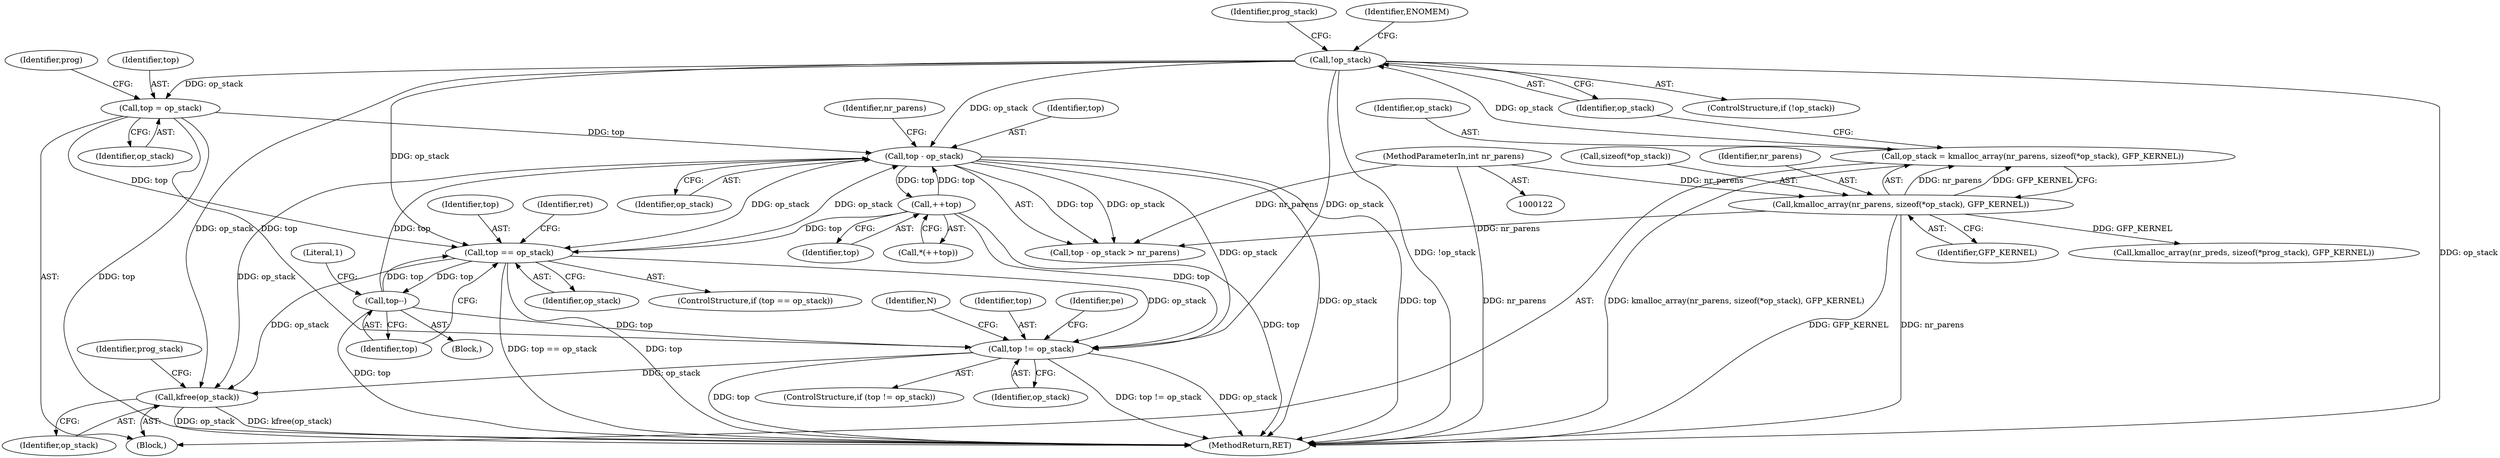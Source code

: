 digraph "0_linux_81f9c4e4177d31ced6f52a89bb70e93bfb77ca03_1@API" {
"1000617" [label="(Call,kfree(op_stack))"];
"1000455" [label="(Call,top != op_stack)"];
"1000252" [label="(Call,++top)"];
"1000242" [label="(Call,top - op_stack)"];
"1000451" [label="(Call,top--)"];
"1000436" [label="(Call,top == op_stack)"];
"1000211" [label="(Call,top = op_stack)"];
"1000169" [label="(Call,!op_stack)"];
"1000160" [label="(Call,op_stack = kmalloc_array(nr_parens, sizeof(*op_stack), GFP_KERNEL))"];
"1000162" [label="(Call,kmalloc_array(nr_parens, sizeof(*op_stack), GFP_KERNEL))"];
"1000124" [label="(MethodParameterIn,int nr_parens)"];
"1000438" [label="(Identifier,op_stack)"];
"1000244" [label="(Identifier,op_stack)"];
"1000618" [label="(Identifier,op_stack)"];
"1000162" [label="(Call,kmalloc_array(nr_parens, sizeof(*op_stack), GFP_KERNEL))"];
"1000457" [label="(Identifier,op_stack)"];
"1000468" [label="(Identifier,N)"];
"1000452" [label="(Identifier,top)"];
"1000330" [label="(Block,)"];
"1000168" [label="(ControlStructure,if (!op_stack))"];
"1000242" [label="(Call,top - op_stack)"];
"1000163" [label="(Identifier,nr_parens)"];
"1000436" [label="(Call,top == op_stack)"];
"1000251" [label="(Call,*(++top))"];
"1000170" [label="(Identifier,op_stack)"];
"1000161" [label="(Identifier,op_stack)"];
"1000253" [label="(Identifier,top)"];
"1000129" [label="(Block,)"];
"1000456" [label="(Identifier,top)"];
"1000176" [label="(Identifier,prog_stack)"];
"1000177" [label="(Call,kmalloc_array(nr_preds, sizeof(*prog_stack), GFP_KERNEL))"];
"1000164" [label="(Call,sizeof(*op_stack))"];
"1000160" [label="(Call,op_stack = kmalloc_array(nr_parens, sizeof(*op_stack), GFP_KERNEL))"];
"1000169" [label="(Call,!op_stack)"];
"1000174" [label="(Identifier,ENOMEM)"];
"1000252" [label="(Call,++top)"];
"1000626" [label="(MethodReturn,RET)"];
"1000211" [label="(Call,top = op_stack)"];
"1000620" [label="(Identifier,prog_stack)"];
"1000241" [label="(Call,top - op_stack > nr_parens)"];
"1000617" [label="(Call,kfree(op_stack))"];
"1000329" [label="(Literal,1)"];
"1000437" [label="(Identifier,top)"];
"1000212" [label="(Identifier,top)"];
"1000167" [label="(Identifier,GFP_KERNEL)"];
"1000460" [label="(Identifier,pe)"];
"1000454" [label="(ControlStructure,if (top != op_stack))"];
"1000451" [label="(Call,top--)"];
"1000243" [label="(Identifier,top)"];
"1000455" [label="(Call,top != op_stack)"];
"1000245" [label="(Identifier,nr_parens)"];
"1000435" [label="(ControlStructure,if (top == op_stack))"];
"1000213" [label="(Identifier,op_stack)"];
"1000124" [label="(MethodParameterIn,int nr_parens)"];
"1000441" [label="(Identifier,ret)"];
"1000215" [label="(Identifier,prog)"];
"1000617" -> "1000129"  [label="AST: "];
"1000617" -> "1000618"  [label="CFG: "];
"1000618" -> "1000617"  [label="AST: "];
"1000620" -> "1000617"  [label="CFG: "];
"1000617" -> "1000626"  [label="DDG: op_stack"];
"1000617" -> "1000626"  [label="DDG: kfree(op_stack)"];
"1000455" -> "1000617"  [label="DDG: op_stack"];
"1000436" -> "1000617"  [label="DDG: op_stack"];
"1000242" -> "1000617"  [label="DDG: op_stack"];
"1000169" -> "1000617"  [label="DDG: op_stack"];
"1000455" -> "1000454"  [label="AST: "];
"1000455" -> "1000457"  [label="CFG: "];
"1000456" -> "1000455"  [label="AST: "];
"1000457" -> "1000455"  [label="AST: "];
"1000460" -> "1000455"  [label="CFG: "];
"1000468" -> "1000455"  [label="CFG: "];
"1000455" -> "1000626"  [label="DDG: top != op_stack"];
"1000455" -> "1000626"  [label="DDG: op_stack"];
"1000455" -> "1000626"  [label="DDG: top"];
"1000252" -> "1000455"  [label="DDG: top"];
"1000451" -> "1000455"  [label="DDG: top"];
"1000211" -> "1000455"  [label="DDG: top"];
"1000436" -> "1000455"  [label="DDG: op_stack"];
"1000242" -> "1000455"  [label="DDG: op_stack"];
"1000169" -> "1000455"  [label="DDG: op_stack"];
"1000252" -> "1000251"  [label="AST: "];
"1000252" -> "1000253"  [label="CFG: "];
"1000253" -> "1000252"  [label="AST: "];
"1000251" -> "1000252"  [label="CFG: "];
"1000252" -> "1000626"  [label="DDG: top"];
"1000252" -> "1000242"  [label="DDG: top"];
"1000242" -> "1000252"  [label="DDG: top"];
"1000252" -> "1000436"  [label="DDG: top"];
"1000242" -> "1000241"  [label="AST: "];
"1000242" -> "1000244"  [label="CFG: "];
"1000243" -> "1000242"  [label="AST: "];
"1000244" -> "1000242"  [label="AST: "];
"1000245" -> "1000242"  [label="CFG: "];
"1000242" -> "1000626"  [label="DDG: op_stack"];
"1000242" -> "1000626"  [label="DDG: top"];
"1000242" -> "1000241"  [label="DDG: top"];
"1000242" -> "1000241"  [label="DDG: op_stack"];
"1000451" -> "1000242"  [label="DDG: top"];
"1000211" -> "1000242"  [label="DDG: top"];
"1000436" -> "1000242"  [label="DDG: op_stack"];
"1000169" -> "1000242"  [label="DDG: op_stack"];
"1000242" -> "1000436"  [label="DDG: op_stack"];
"1000451" -> "1000330"  [label="AST: "];
"1000451" -> "1000452"  [label="CFG: "];
"1000452" -> "1000451"  [label="AST: "];
"1000329" -> "1000451"  [label="CFG: "];
"1000451" -> "1000626"  [label="DDG: top"];
"1000451" -> "1000436"  [label="DDG: top"];
"1000436" -> "1000451"  [label="DDG: top"];
"1000436" -> "1000435"  [label="AST: "];
"1000436" -> "1000438"  [label="CFG: "];
"1000437" -> "1000436"  [label="AST: "];
"1000438" -> "1000436"  [label="AST: "];
"1000441" -> "1000436"  [label="CFG: "];
"1000452" -> "1000436"  [label="CFG: "];
"1000436" -> "1000626"  [label="DDG: top == op_stack"];
"1000436" -> "1000626"  [label="DDG: top"];
"1000211" -> "1000436"  [label="DDG: top"];
"1000169" -> "1000436"  [label="DDG: op_stack"];
"1000211" -> "1000129"  [label="AST: "];
"1000211" -> "1000213"  [label="CFG: "];
"1000212" -> "1000211"  [label="AST: "];
"1000213" -> "1000211"  [label="AST: "];
"1000215" -> "1000211"  [label="CFG: "];
"1000211" -> "1000626"  [label="DDG: top"];
"1000169" -> "1000211"  [label="DDG: op_stack"];
"1000169" -> "1000168"  [label="AST: "];
"1000169" -> "1000170"  [label="CFG: "];
"1000170" -> "1000169"  [label="AST: "];
"1000174" -> "1000169"  [label="CFG: "];
"1000176" -> "1000169"  [label="CFG: "];
"1000169" -> "1000626"  [label="DDG: !op_stack"];
"1000169" -> "1000626"  [label="DDG: op_stack"];
"1000160" -> "1000169"  [label="DDG: op_stack"];
"1000160" -> "1000129"  [label="AST: "];
"1000160" -> "1000162"  [label="CFG: "];
"1000161" -> "1000160"  [label="AST: "];
"1000162" -> "1000160"  [label="AST: "];
"1000170" -> "1000160"  [label="CFG: "];
"1000160" -> "1000626"  [label="DDG: kmalloc_array(nr_parens, sizeof(*op_stack), GFP_KERNEL)"];
"1000162" -> "1000160"  [label="DDG: nr_parens"];
"1000162" -> "1000160"  [label="DDG: GFP_KERNEL"];
"1000162" -> "1000167"  [label="CFG: "];
"1000163" -> "1000162"  [label="AST: "];
"1000164" -> "1000162"  [label="AST: "];
"1000167" -> "1000162"  [label="AST: "];
"1000162" -> "1000626"  [label="DDG: GFP_KERNEL"];
"1000162" -> "1000626"  [label="DDG: nr_parens"];
"1000124" -> "1000162"  [label="DDG: nr_parens"];
"1000162" -> "1000177"  [label="DDG: GFP_KERNEL"];
"1000162" -> "1000241"  [label="DDG: nr_parens"];
"1000124" -> "1000122"  [label="AST: "];
"1000124" -> "1000626"  [label="DDG: nr_parens"];
"1000124" -> "1000241"  [label="DDG: nr_parens"];
}

